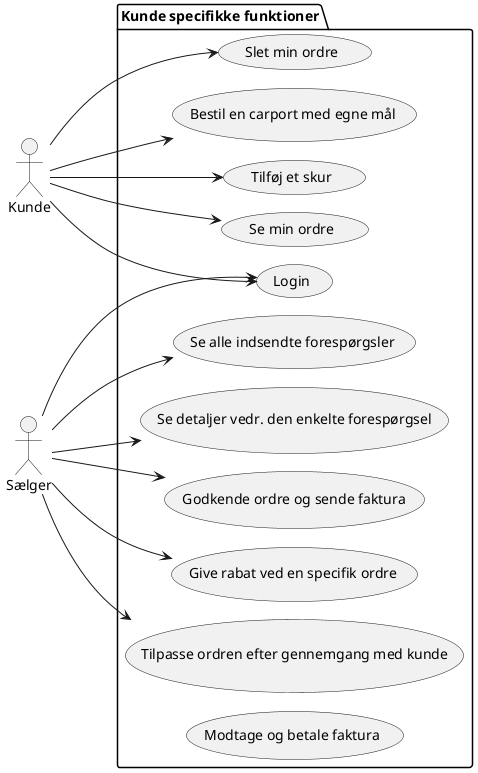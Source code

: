 @startuml
'https://plantuml.com/use-case-diagram
left to right direction

:Kunde: as k
:Sælger: as s

package "Kunde specifikke funktioner" {
    usecase "Bestil en carport med egne mål" as UC1
    usecase "Tilføj et skur" as UC2
    usecase "Login" as UC3
    usecase "Se min ordre" as UC4
    usecase "Slet min ordre" as UC5
    usecase "Se alle indsendte forespørgsler" as UC6
    usecase "Se detaljer vedr. den enkelte forespørgsel" as UC7
    usecase "Godkende ordre og sende faktura" as UC8
    usecase "Give rabat ved en specifik ordre" as UC9
    usecase "Tilpasse ordren efter gennemgang med kunde" as UC10
    usecase "Modtage og betale faktura" as UC11

}

'Customer use-cases
k --->"UC1"
k --->"UC2"
k --->"UC3"
s --->"UC3"
k --->"UC4"
k --->"UC5"
s --->"UC6"
s --->"UC7"
s --->"UC8"
s --->"UC9"
s --->"UC10"


!pragma layout smetana
@enduml